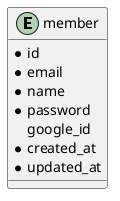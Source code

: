 @startuml

entity member {
 * id
 * email
 * name
 * password
   google_id
 * created_at
 * updated_at
}

@enduml
